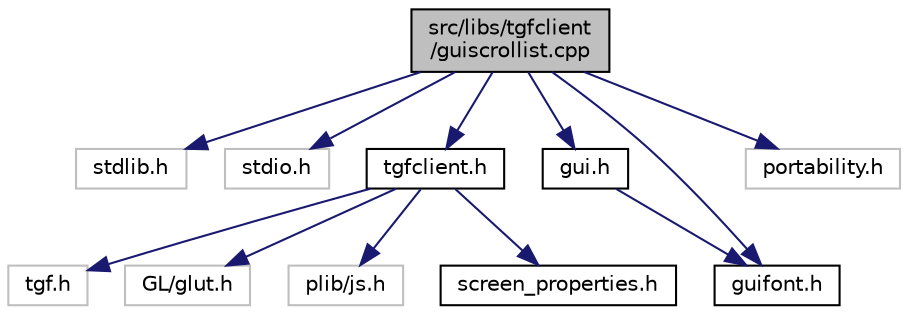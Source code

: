 digraph "src/libs/tgfclient/guiscrollist.cpp"
{
  edge [fontname="Helvetica",fontsize="10",labelfontname="Helvetica",labelfontsize="10"];
  node [fontname="Helvetica",fontsize="10",shape=record];
  Node1 [label="src/libs/tgfclient\l/guiscrollist.cpp",height=0.2,width=0.4,color="black", fillcolor="grey75", style="filled", fontcolor="black"];
  Node1 -> Node2 [color="midnightblue",fontsize="10",style="solid",fontname="Helvetica"];
  Node2 [label="stdlib.h",height=0.2,width=0.4,color="grey75", fillcolor="white", style="filled"];
  Node1 -> Node3 [color="midnightblue",fontsize="10",style="solid",fontname="Helvetica"];
  Node3 [label="stdio.h",height=0.2,width=0.4,color="grey75", fillcolor="white", style="filled"];
  Node1 -> Node4 [color="midnightblue",fontsize="10",style="solid",fontname="Helvetica"];
  Node4 [label="tgfclient.h",height=0.2,width=0.4,color="black", fillcolor="white", style="filled",URL="$tgfclient_8h.html",tooltip="The Gaming Framework API (client part). "];
  Node4 -> Node5 [color="midnightblue",fontsize="10",style="solid",fontname="Helvetica"];
  Node5 [label="tgf.h",height=0.2,width=0.4,color="grey75", fillcolor="white", style="filled"];
  Node4 -> Node6 [color="midnightblue",fontsize="10",style="solid",fontname="Helvetica"];
  Node6 [label="GL/glut.h",height=0.2,width=0.4,color="grey75", fillcolor="white", style="filled"];
  Node4 -> Node7 [color="midnightblue",fontsize="10",style="solid",fontname="Helvetica"];
  Node7 [label="plib/js.h",height=0.2,width=0.4,color="grey75", fillcolor="white", style="filled"];
  Node4 -> Node8 [color="midnightblue",fontsize="10",style="solid",fontname="Helvetica"];
  Node8 [label="screen_properties.h",height=0.2,width=0.4,color="black", fillcolor="white", style="filled",URL="$screen__properties_8h.html"];
  Node1 -> Node9 [color="midnightblue",fontsize="10",style="solid",fontname="Helvetica"];
  Node9 [label="gui.h",height=0.2,width=0.4,color="black", fillcolor="white", style="filled",URL="$gui_8h.html"];
  Node9 -> Node10 [color="midnightblue",fontsize="10",style="solid",fontname="Helvetica"];
  Node10 [label="guifont.h",height=0.2,width=0.4,color="black", fillcolor="white", style="filled",URL="$guifont_8h.html"];
  Node1 -> Node10 [color="midnightblue",fontsize="10",style="solid",fontname="Helvetica"];
  Node1 -> Node11 [color="midnightblue",fontsize="10",style="solid",fontname="Helvetica"];
  Node11 [label="portability.h",height=0.2,width=0.4,color="grey75", fillcolor="white", style="filled"];
}
